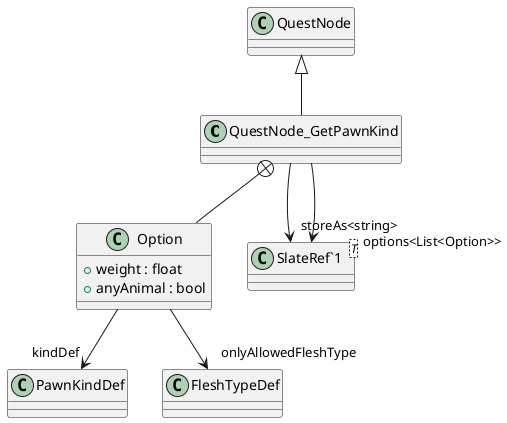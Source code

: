 @startuml
class QuestNode_GetPawnKind {
}
class Option {
    + weight : float
    + anyAnimal : bool
}
class "SlateRef`1"<T> {
}
QuestNode <|-- QuestNode_GetPawnKind
QuestNode_GetPawnKind --> "storeAs<string>" "SlateRef`1"
QuestNode_GetPawnKind --> "options<List<Option>>" "SlateRef`1"
QuestNode_GetPawnKind +-- Option
Option --> "kindDef" PawnKindDef
Option --> "onlyAllowedFleshType" FleshTypeDef
@enduml
